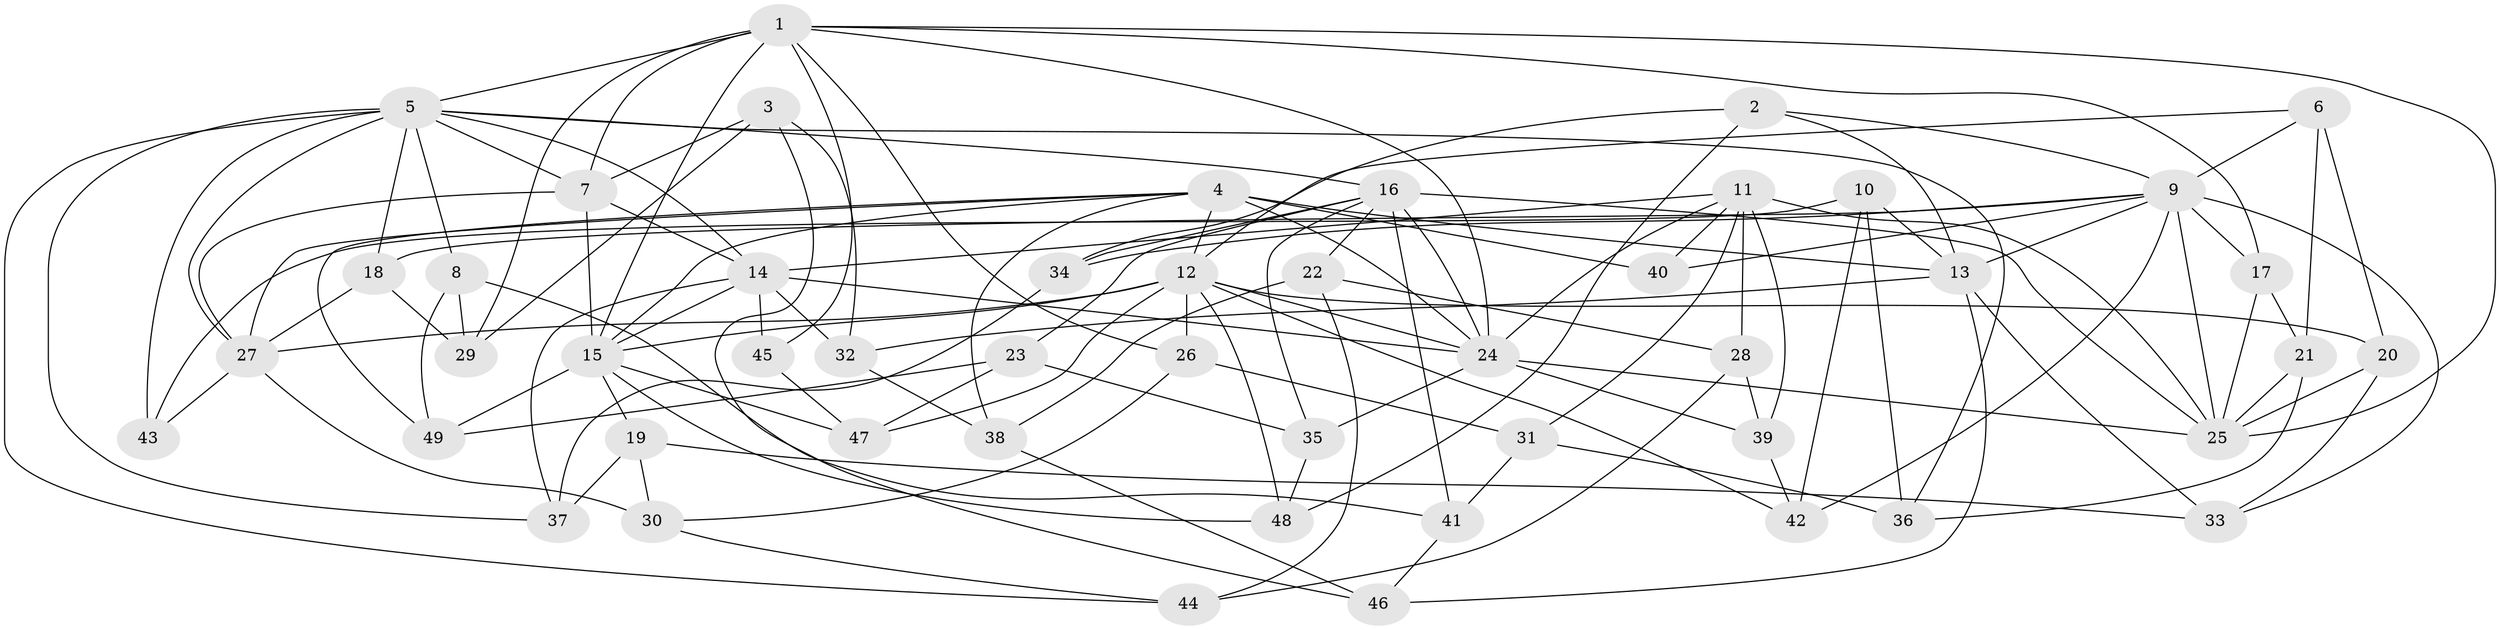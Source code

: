 // original degree distribution, {4: 1.0}
// Generated by graph-tools (version 1.1) at 2025/53/03/04/25 22:53:57]
// undirected, 49 vertices, 127 edges
graph export_dot {
  node [color=gray90,style=filled];
  1;
  2;
  3;
  4;
  5;
  6;
  7;
  8;
  9;
  10;
  11;
  12;
  13;
  14;
  15;
  16;
  17;
  18;
  19;
  20;
  21;
  22;
  23;
  24;
  25;
  26;
  27;
  28;
  29;
  30;
  31;
  32;
  33;
  34;
  35;
  36;
  37;
  38;
  39;
  40;
  41;
  42;
  43;
  44;
  45;
  46;
  47;
  48;
  49;
  1 -- 5 [weight=1.0];
  1 -- 7 [weight=3.0];
  1 -- 15 [weight=1.0];
  1 -- 17 [weight=1.0];
  1 -- 24 [weight=1.0];
  1 -- 25 [weight=2.0];
  1 -- 26 [weight=1.0];
  1 -- 29 [weight=1.0];
  1 -- 45 [weight=1.0];
  2 -- 9 [weight=1.0];
  2 -- 12 [weight=1.0];
  2 -- 13 [weight=1.0];
  2 -- 48 [weight=1.0];
  3 -- 7 [weight=1.0];
  3 -- 29 [weight=1.0];
  3 -- 32 [weight=1.0];
  3 -- 46 [weight=1.0];
  4 -- 12 [weight=1.0];
  4 -- 13 [weight=3.0];
  4 -- 15 [weight=1.0];
  4 -- 24 [weight=2.0];
  4 -- 27 [weight=1.0];
  4 -- 38 [weight=1.0];
  4 -- 40 [weight=2.0];
  4 -- 49 [weight=1.0];
  5 -- 7 [weight=1.0];
  5 -- 8 [weight=1.0];
  5 -- 14 [weight=1.0];
  5 -- 16 [weight=1.0];
  5 -- 18 [weight=1.0];
  5 -- 27 [weight=1.0];
  5 -- 36 [weight=1.0];
  5 -- 37 [weight=1.0];
  5 -- 43 [weight=2.0];
  5 -- 44 [weight=1.0];
  6 -- 9 [weight=1.0];
  6 -- 20 [weight=1.0];
  6 -- 21 [weight=1.0];
  6 -- 34 [weight=1.0];
  7 -- 14 [weight=1.0];
  7 -- 15 [weight=2.0];
  7 -- 27 [weight=2.0];
  8 -- 29 [weight=1.0];
  8 -- 41 [weight=1.0];
  8 -- 49 [weight=1.0];
  9 -- 13 [weight=2.0];
  9 -- 17 [weight=1.0];
  9 -- 18 [weight=1.0];
  9 -- 25 [weight=2.0];
  9 -- 33 [weight=1.0];
  9 -- 34 [weight=1.0];
  9 -- 40 [weight=1.0];
  9 -- 42 [weight=1.0];
  10 -- 13 [weight=1.0];
  10 -- 36 [weight=1.0];
  10 -- 42 [weight=1.0];
  10 -- 43 [weight=1.0];
  11 -- 14 [weight=1.0];
  11 -- 24 [weight=1.0];
  11 -- 25 [weight=2.0];
  11 -- 28 [weight=1.0];
  11 -- 31 [weight=1.0];
  11 -- 39 [weight=1.0];
  11 -- 40 [weight=1.0];
  12 -- 15 [weight=1.0];
  12 -- 20 [weight=1.0];
  12 -- 24 [weight=1.0];
  12 -- 26 [weight=1.0];
  12 -- 27 [weight=1.0];
  12 -- 42 [weight=1.0];
  12 -- 47 [weight=1.0];
  12 -- 48 [weight=1.0];
  13 -- 32 [weight=1.0];
  13 -- 33 [weight=1.0];
  13 -- 46 [weight=1.0];
  14 -- 15 [weight=1.0];
  14 -- 24 [weight=2.0];
  14 -- 32 [weight=1.0];
  14 -- 37 [weight=1.0];
  14 -- 45 [weight=2.0];
  15 -- 19 [weight=1.0];
  15 -- 47 [weight=1.0];
  15 -- 48 [weight=1.0];
  15 -- 49 [weight=1.0];
  16 -- 22 [weight=1.0];
  16 -- 23 [weight=1.0];
  16 -- 24 [weight=1.0];
  16 -- 25 [weight=1.0];
  16 -- 34 [weight=1.0];
  16 -- 35 [weight=1.0];
  16 -- 41 [weight=1.0];
  17 -- 21 [weight=1.0];
  17 -- 25 [weight=1.0];
  18 -- 27 [weight=1.0];
  18 -- 29 [weight=1.0];
  19 -- 30 [weight=1.0];
  19 -- 33 [weight=1.0];
  19 -- 37 [weight=1.0];
  20 -- 25 [weight=1.0];
  20 -- 33 [weight=1.0];
  21 -- 25 [weight=1.0];
  21 -- 36 [weight=1.0];
  22 -- 28 [weight=1.0];
  22 -- 38 [weight=1.0];
  22 -- 44 [weight=1.0];
  23 -- 35 [weight=1.0];
  23 -- 47 [weight=1.0];
  23 -- 49 [weight=1.0];
  24 -- 25 [weight=2.0];
  24 -- 35 [weight=1.0];
  24 -- 39 [weight=1.0];
  26 -- 30 [weight=1.0];
  26 -- 31 [weight=1.0];
  27 -- 30 [weight=1.0];
  27 -- 43 [weight=1.0];
  28 -- 39 [weight=1.0];
  28 -- 44 [weight=1.0];
  30 -- 44 [weight=1.0];
  31 -- 36 [weight=1.0];
  31 -- 41 [weight=1.0];
  32 -- 38 [weight=1.0];
  34 -- 37 [weight=1.0];
  35 -- 48 [weight=1.0];
  38 -- 46 [weight=1.0];
  39 -- 42 [weight=1.0];
  41 -- 46 [weight=1.0];
  45 -- 47 [weight=1.0];
}
